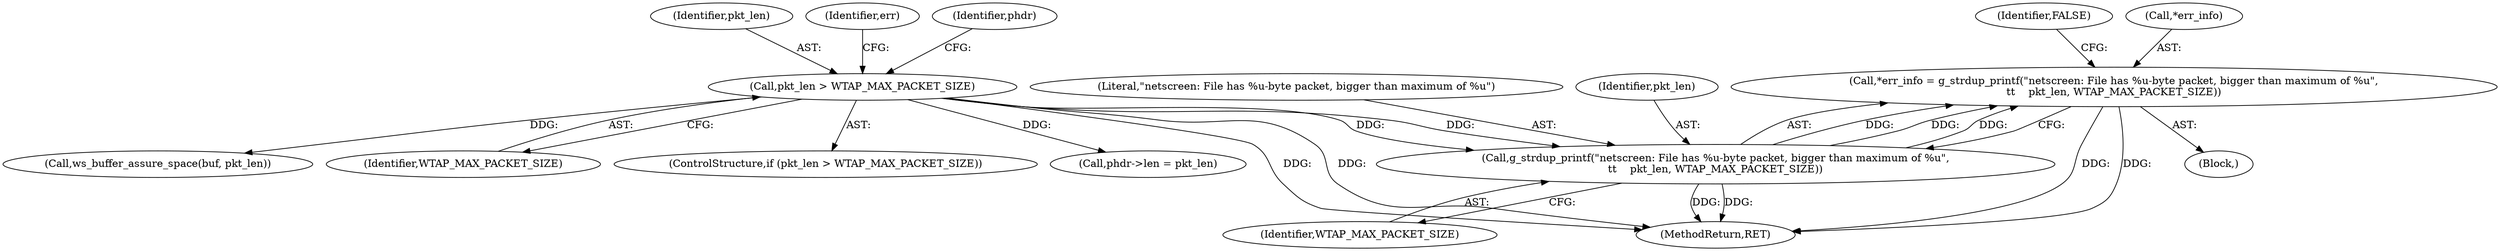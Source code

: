 digraph "0_wireshark_11edc83b98a61e890d7bb01855389d40e984ea82@API" {
"1000189" [label="(Call,*err_info = g_strdup_printf(\"netscreen: File has %u-byte packet, bigger than maximum of %u\",\n\t\t    pkt_len, WTAP_MAX_PACKET_SIZE))"];
"1000192" [label="(Call,g_strdup_printf(\"netscreen: File has %u-byte packet, bigger than maximum of %u\",\n\t\t    pkt_len, WTAP_MAX_PACKET_SIZE))"];
"1000181" [label="(Call,pkt_len > WTAP_MAX_PACKET_SIZE)"];
"1000214" [label="(Call,phdr->len = pkt_len)"];
"1000190" [label="(Call,*err_info)"];
"1000189" [label="(Call,*err_info = g_strdup_printf(\"netscreen: File has %u-byte packet, bigger than maximum of %u\",\n\t\t    pkt_len, WTAP_MAX_PACKET_SIZE))"];
"1000184" [label="(Block,)"];
"1000406" [label="(MethodReturn,RET)"];
"1000193" [label="(Literal,\"netscreen: File has %u-byte packet, bigger than maximum of %u\")"];
"1000219" [label="(Call,ws_buffer_assure_space(buf, pkt_len))"];
"1000183" [label="(Identifier,WTAP_MAX_PACKET_SIZE)"];
"1000181" [label="(Call,pkt_len > WTAP_MAX_PACKET_SIZE)"];
"1000182" [label="(Identifier,pkt_len)"];
"1000197" [label="(Identifier,FALSE)"];
"1000187" [label="(Identifier,err)"];
"1000195" [label="(Identifier,WTAP_MAX_PACKET_SIZE)"];
"1000201" [label="(Identifier,phdr)"];
"1000180" [label="(ControlStructure,if (pkt_len > WTAP_MAX_PACKET_SIZE))"];
"1000194" [label="(Identifier,pkt_len)"];
"1000192" [label="(Call,g_strdup_printf(\"netscreen: File has %u-byte packet, bigger than maximum of %u\",\n\t\t    pkt_len, WTAP_MAX_PACKET_SIZE))"];
"1000189" -> "1000184"  [label="AST: "];
"1000189" -> "1000192"  [label="CFG: "];
"1000190" -> "1000189"  [label="AST: "];
"1000192" -> "1000189"  [label="AST: "];
"1000197" -> "1000189"  [label="CFG: "];
"1000189" -> "1000406"  [label="DDG: "];
"1000189" -> "1000406"  [label="DDG: "];
"1000192" -> "1000189"  [label="DDG: "];
"1000192" -> "1000189"  [label="DDG: "];
"1000192" -> "1000189"  [label="DDG: "];
"1000192" -> "1000195"  [label="CFG: "];
"1000193" -> "1000192"  [label="AST: "];
"1000194" -> "1000192"  [label="AST: "];
"1000195" -> "1000192"  [label="AST: "];
"1000192" -> "1000406"  [label="DDG: "];
"1000192" -> "1000406"  [label="DDG: "];
"1000181" -> "1000192"  [label="DDG: "];
"1000181" -> "1000192"  [label="DDG: "];
"1000181" -> "1000180"  [label="AST: "];
"1000181" -> "1000183"  [label="CFG: "];
"1000182" -> "1000181"  [label="AST: "];
"1000183" -> "1000181"  [label="AST: "];
"1000187" -> "1000181"  [label="CFG: "];
"1000201" -> "1000181"  [label="CFG: "];
"1000181" -> "1000406"  [label="DDG: "];
"1000181" -> "1000406"  [label="DDG: "];
"1000181" -> "1000214"  [label="DDG: "];
"1000181" -> "1000219"  [label="DDG: "];
}
